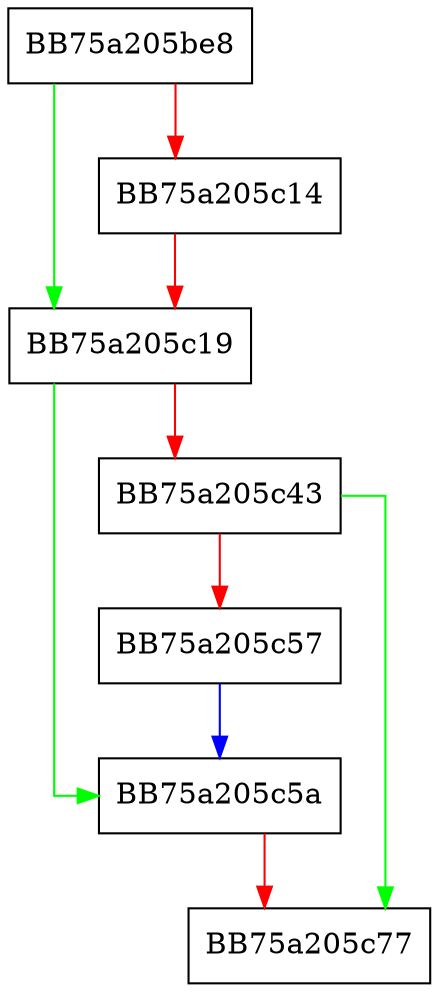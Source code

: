digraph FlushHelper {
  node [shape="box"];
  graph [splines=ortho];
  BB75a205be8 -> BB75a205c19 [color="green"];
  BB75a205be8 -> BB75a205c14 [color="red"];
  BB75a205c14 -> BB75a205c19 [color="red"];
  BB75a205c19 -> BB75a205c5a [color="green"];
  BB75a205c19 -> BB75a205c43 [color="red"];
  BB75a205c43 -> BB75a205c77 [color="green"];
  BB75a205c43 -> BB75a205c57 [color="red"];
  BB75a205c57 -> BB75a205c5a [color="blue"];
  BB75a205c5a -> BB75a205c77 [color="red"];
}